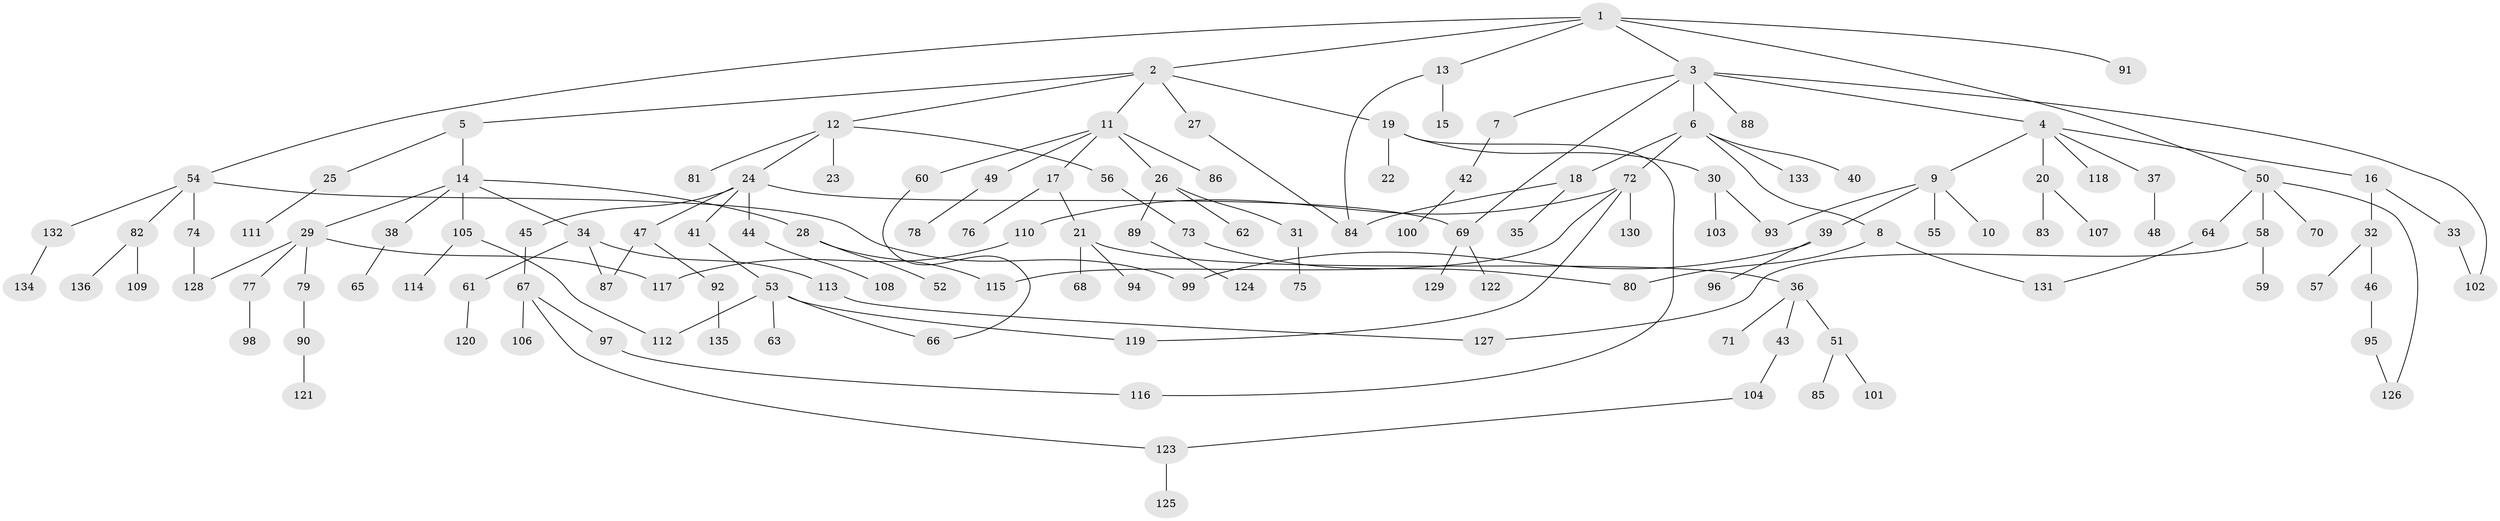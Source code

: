 // Generated by graph-tools (version 1.1) at 2025/42/03/09/25 04:42:09]
// undirected, 136 vertices, 154 edges
graph export_dot {
graph [start="1"]
  node [color=gray90,style=filled];
  1;
  2;
  3;
  4;
  5;
  6;
  7;
  8;
  9;
  10;
  11;
  12;
  13;
  14;
  15;
  16;
  17;
  18;
  19;
  20;
  21;
  22;
  23;
  24;
  25;
  26;
  27;
  28;
  29;
  30;
  31;
  32;
  33;
  34;
  35;
  36;
  37;
  38;
  39;
  40;
  41;
  42;
  43;
  44;
  45;
  46;
  47;
  48;
  49;
  50;
  51;
  52;
  53;
  54;
  55;
  56;
  57;
  58;
  59;
  60;
  61;
  62;
  63;
  64;
  65;
  66;
  67;
  68;
  69;
  70;
  71;
  72;
  73;
  74;
  75;
  76;
  77;
  78;
  79;
  80;
  81;
  82;
  83;
  84;
  85;
  86;
  87;
  88;
  89;
  90;
  91;
  92;
  93;
  94;
  95;
  96;
  97;
  98;
  99;
  100;
  101;
  102;
  103;
  104;
  105;
  106;
  107;
  108;
  109;
  110;
  111;
  112;
  113;
  114;
  115;
  116;
  117;
  118;
  119;
  120;
  121;
  122;
  123;
  124;
  125;
  126;
  127;
  128;
  129;
  130;
  131;
  132;
  133;
  134;
  135;
  136;
  1 -- 2;
  1 -- 3;
  1 -- 13;
  1 -- 50;
  1 -- 54;
  1 -- 91;
  2 -- 5;
  2 -- 11;
  2 -- 12;
  2 -- 19;
  2 -- 27;
  3 -- 4;
  3 -- 6;
  3 -- 7;
  3 -- 69;
  3 -- 88;
  3 -- 102;
  4 -- 9;
  4 -- 16;
  4 -- 20;
  4 -- 37;
  4 -- 118;
  5 -- 14;
  5 -- 25;
  6 -- 8;
  6 -- 18;
  6 -- 40;
  6 -- 72;
  6 -- 133;
  7 -- 42;
  8 -- 80;
  8 -- 131;
  9 -- 10;
  9 -- 39;
  9 -- 55;
  9 -- 93;
  11 -- 17;
  11 -- 26;
  11 -- 49;
  11 -- 60;
  11 -- 86;
  12 -- 23;
  12 -- 24;
  12 -- 56;
  12 -- 81;
  13 -- 15;
  13 -- 84;
  14 -- 28;
  14 -- 29;
  14 -- 34;
  14 -- 38;
  14 -- 105;
  16 -- 32;
  16 -- 33;
  17 -- 21;
  17 -- 76;
  18 -- 35;
  18 -- 84;
  19 -- 22;
  19 -- 30;
  19 -- 116;
  20 -- 83;
  20 -- 107;
  21 -- 36;
  21 -- 68;
  21 -- 94;
  24 -- 41;
  24 -- 44;
  24 -- 45;
  24 -- 47;
  24 -- 69;
  25 -- 111;
  26 -- 31;
  26 -- 62;
  26 -- 89;
  27 -- 84;
  28 -- 52;
  28 -- 115;
  29 -- 77;
  29 -- 79;
  29 -- 117;
  29 -- 128;
  30 -- 93;
  30 -- 103;
  31 -- 75;
  32 -- 46;
  32 -- 57;
  33 -- 102;
  34 -- 61;
  34 -- 87;
  34 -- 113;
  36 -- 43;
  36 -- 51;
  36 -- 71;
  37 -- 48;
  38 -- 65;
  39 -- 96;
  39 -- 99;
  41 -- 53;
  42 -- 100;
  43 -- 104;
  44 -- 108;
  45 -- 67;
  46 -- 95;
  47 -- 92;
  47 -- 87;
  49 -- 78;
  50 -- 58;
  50 -- 64;
  50 -- 70;
  50 -- 126;
  51 -- 85;
  51 -- 101;
  53 -- 63;
  53 -- 66;
  53 -- 112;
  53 -- 119;
  54 -- 74;
  54 -- 82;
  54 -- 132;
  54 -- 99;
  56 -- 73;
  58 -- 59;
  58 -- 127;
  60 -- 66;
  61 -- 120;
  64 -- 131;
  67 -- 97;
  67 -- 106;
  67 -- 123;
  69 -- 122;
  69 -- 129;
  72 -- 110;
  72 -- 115;
  72 -- 119;
  72 -- 130;
  73 -- 80;
  74 -- 128;
  77 -- 98;
  79 -- 90;
  82 -- 109;
  82 -- 136;
  89 -- 124;
  90 -- 121;
  92 -- 135;
  95 -- 126;
  97 -- 116;
  104 -- 123;
  105 -- 114;
  105 -- 112;
  110 -- 117;
  113 -- 127;
  123 -- 125;
  132 -- 134;
}
